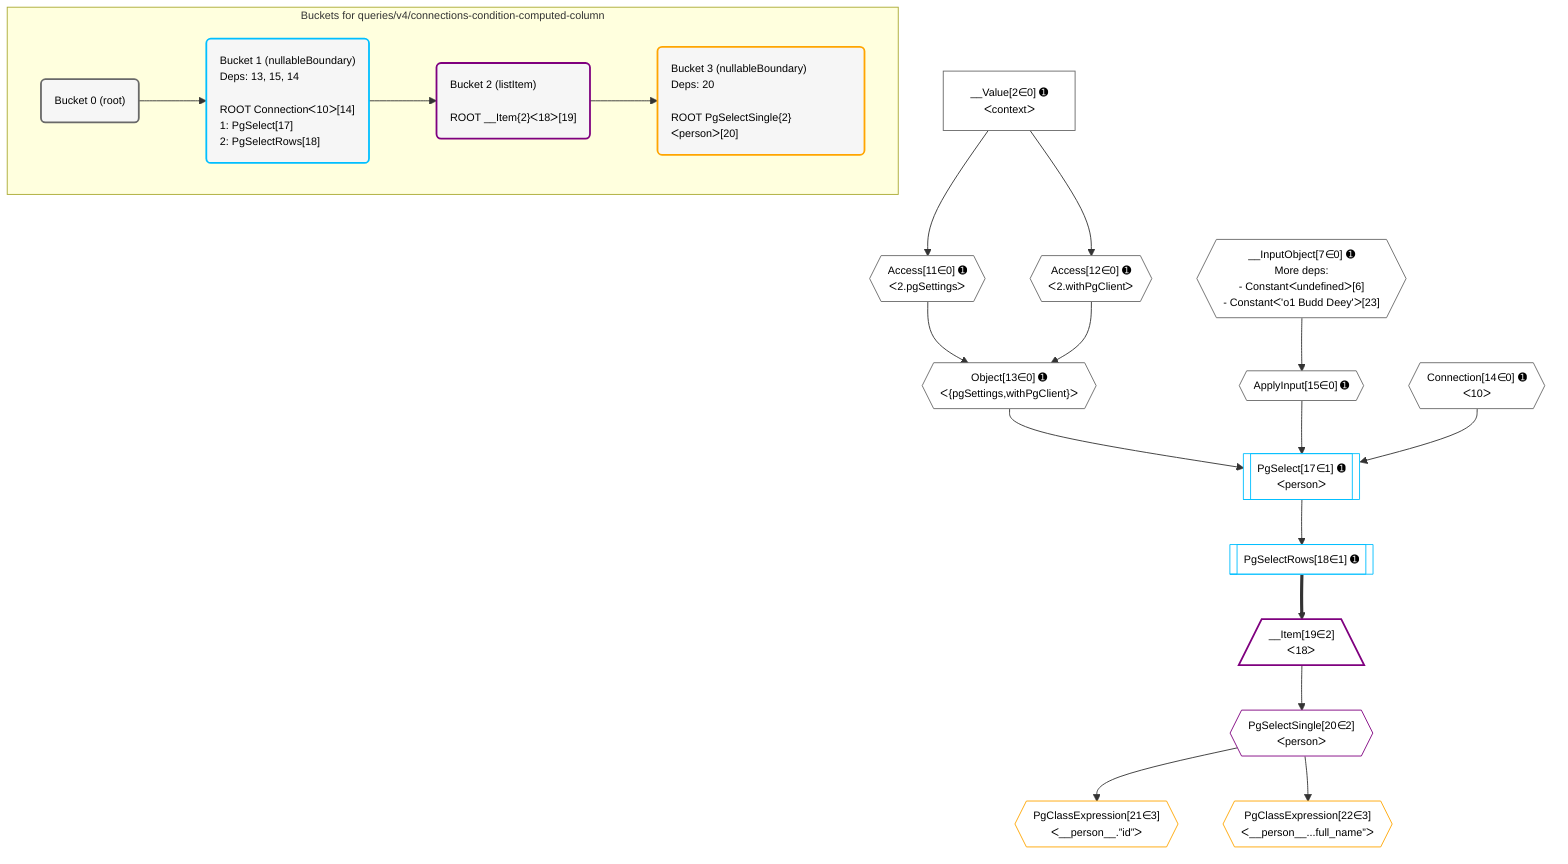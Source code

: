 %%{init: {'themeVariables': { 'fontSize': '12px'}}}%%
graph TD
    classDef path fill:#eee,stroke:#000,color:#000
    classDef plan fill:#fff,stroke-width:1px,color:#000
    classDef itemplan fill:#fff,stroke-width:2px,color:#000
    classDef unbatchedplan fill:#dff,stroke-width:1px,color:#000
    classDef sideeffectplan fill:#fcc,stroke-width:2px,color:#000
    classDef bucket fill:#f6f6f6,color:#000,stroke-width:2px,text-align:left

    subgraph "Buckets for queries/v4/connections-condition-computed-column"
    Bucket0("Bucket 0 (root)"):::bucket
    Bucket1("Bucket 1 (nullableBoundary)<br />Deps: 13, 15, 14<br /><br />ROOT Connectionᐸ10ᐳ[14]<br />1: PgSelect[17]<br />2: PgSelectRows[18]"):::bucket
    Bucket2("Bucket 2 (listItem)<br /><br />ROOT __Item{2}ᐸ18ᐳ[19]"):::bucket
    Bucket3("Bucket 3 (nullableBoundary)<br />Deps: 20<br /><br />ROOT PgSelectSingle{2}ᐸpersonᐳ[20]"):::bucket
    end
    Bucket0 --> Bucket1
    Bucket1 --> Bucket2
    Bucket2 --> Bucket3

    %% plan dependencies
    __InputObject7{{"__InputObject[7∈0] ➊<br />More deps:<br />- Constantᐸundefinedᐳ[6]<br />- Constantᐸ'o1 Budd Deey'ᐳ[23]"}}:::plan
    Object13{{"Object[13∈0] ➊<br />ᐸ{pgSettings,withPgClient}ᐳ"}}:::plan
    Access11{{"Access[11∈0] ➊<br />ᐸ2.pgSettingsᐳ"}}:::plan
    Access12{{"Access[12∈0] ➊<br />ᐸ2.withPgClientᐳ"}}:::plan
    Access11 & Access12 --> Object13
    __Value2["__Value[2∈0] ➊<br />ᐸcontextᐳ"]:::plan
    __Value2 --> Access11
    __Value2 --> Access12
    ApplyInput15{{"ApplyInput[15∈0] ➊"}}:::plan
    __InputObject7 --> ApplyInput15
    Connection14{{"Connection[14∈0] ➊<br />ᐸ10ᐳ"}}:::plan
    PgSelect17[["PgSelect[17∈1] ➊<br />ᐸpersonᐳ"]]:::plan
    Object13 & ApplyInput15 & Connection14 --> PgSelect17
    PgSelectRows18[["PgSelectRows[18∈1] ➊"]]:::plan
    PgSelect17 --> PgSelectRows18
    __Item19[/"__Item[19∈2]<br />ᐸ18ᐳ"\]:::itemplan
    PgSelectRows18 ==> __Item19
    PgSelectSingle20{{"PgSelectSingle[20∈2]<br />ᐸpersonᐳ"}}:::plan
    __Item19 --> PgSelectSingle20
    PgClassExpression21{{"PgClassExpression[21∈3]<br />ᐸ__person__.”id”ᐳ"}}:::plan
    PgSelectSingle20 --> PgClassExpression21
    PgClassExpression22{{"PgClassExpression[22∈3]<br />ᐸ__person__...full_name”ᐳ"}}:::plan
    PgSelectSingle20 --> PgClassExpression22

    %% define steps
    classDef bucket0 stroke:#696969
    class Bucket0,__Value2,__InputObject7,Access11,Access12,Object13,Connection14,ApplyInput15 bucket0
    classDef bucket1 stroke:#00bfff
    class Bucket1,PgSelect17,PgSelectRows18 bucket1
    classDef bucket2 stroke:#7f007f
    class Bucket2,__Item19,PgSelectSingle20 bucket2
    classDef bucket3 stroke:#ffa500
    class Bucket3,PgClassExpression21,PgClassExpression22 bucket3